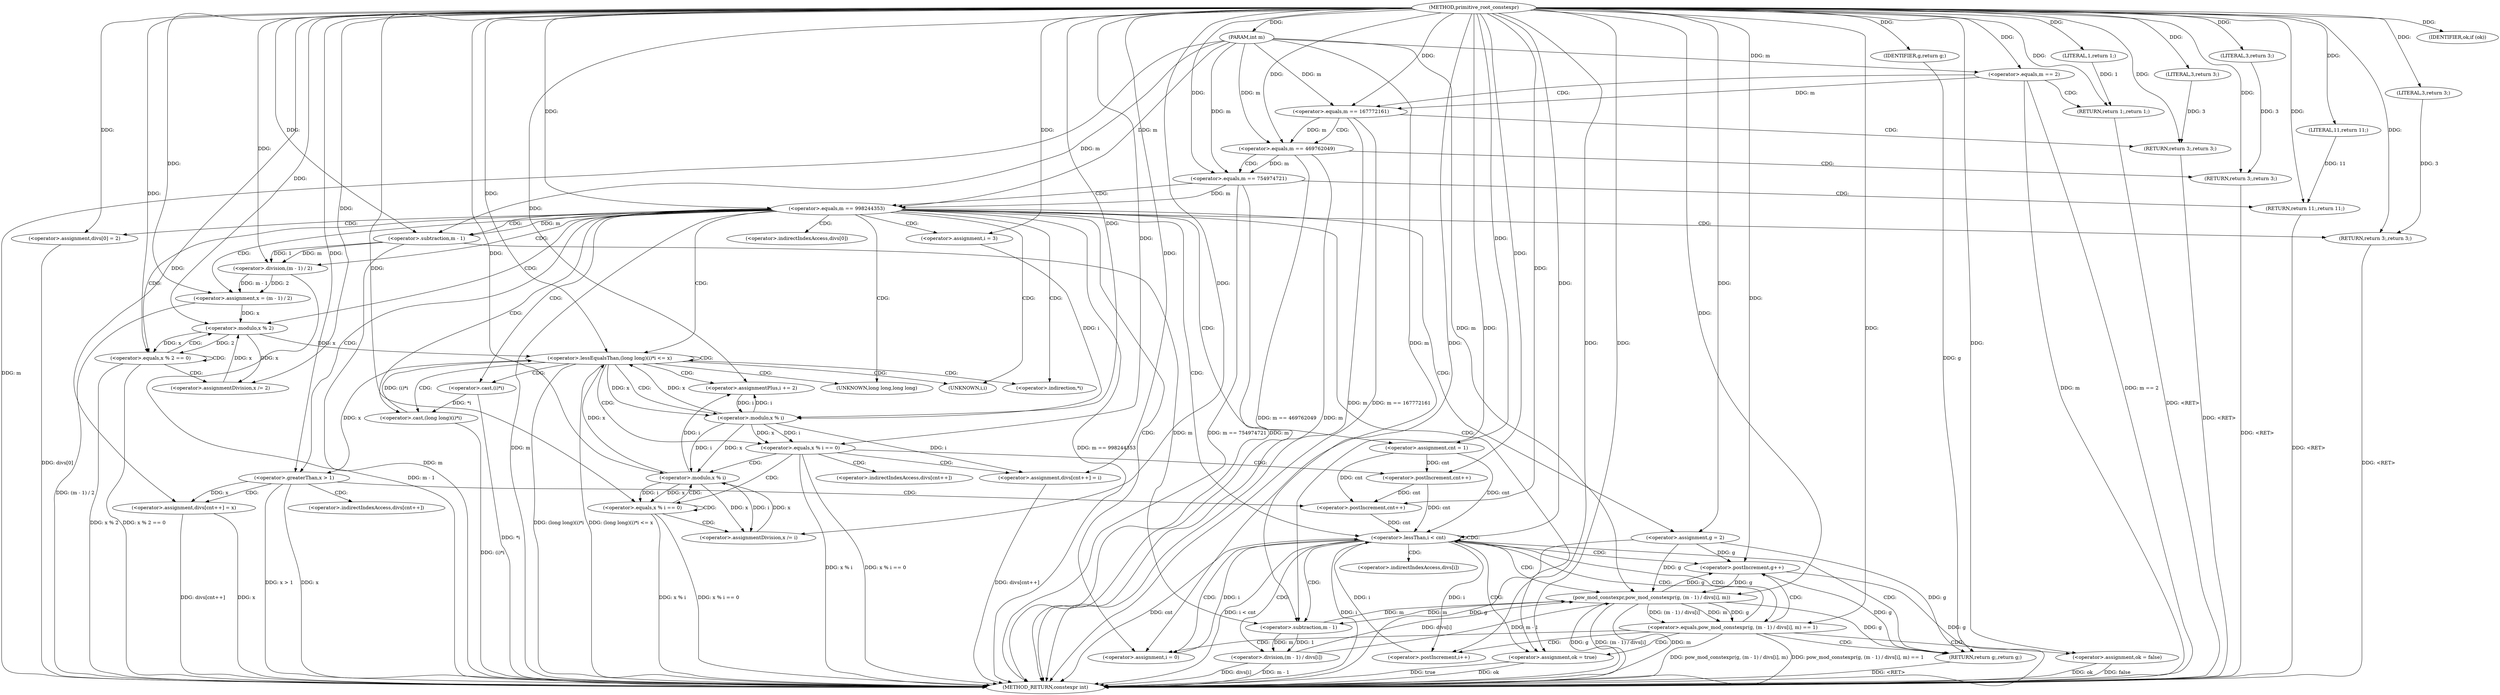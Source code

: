 digraph "primitive_root_constexpr" {  
"1000512" [label = "(METHOD,primitive_root_constexpr)" ]
"1000668" [label = "(METHOD_RETURN,constexpr int)" ]
"1000513" [label = "(PARAM,int m)" ]
"1000546" [label = "(<operator>.assignment,divs[0] = 2)" ]
"1000552" [label = "(<operator>.assignment,cnt = 1)" ]
"1000556" [label = "(<operator>.assignment,x = (m - 1) / 2)" ]
"1000516" [label = "(<operator>.equals,m == 2)" ]
"1000519" [label = "(RETURN,return 1;,return 1;)" ]
"1000522" [label = "(<operator>.equals,m == 167772161)" ]
"1000525" [label = "(RETURN,return 3;,return 3;)" ]
"1000528" [label = "(<operator>.equals,m == 469762049)" ]
"1000531" [label = "(RETURN,return 3;,return 3;)" ]
"1000534" [label = "(<operator>.equals,m == 754974721)" ]
"1000537" [label = "(RETURN,return 11;,return 11;)" ]
"1000540" [label = "(<operator>.equals,m == 998244353)" ]
"1000543" [label = "(RETURN,return 3;,return 3;)" ]
"1000564" [label = "(<operator>.equals,x % 2 == 0)" ]
"1000569" [label = "(<operator>.assignmentDivision,x /= 2)" ]
"1000574" [label = "(<operator>.assignment,i = 3)" ]
"1000577" [label = "(<operator>.lessEqualsThan,(long long)(i)*i <= x)" ]
"1000585" [label = "(<operator>.assignmentPlus,i += 2)" ]
"1000613" [label = "(<operator>.greaterThan,x > 1)" ]
"1000625" [label = "(<operator>.assignment,g = 2)" ]
"1000628" [label = "(<operator>.postIncrement,g++)" ]
"1000520" [label = "(LITERAL,1,return 1;)" ]
"1000526" [label = "(LITERAL,3,return 3;)" ]
"1000532" [label = "(LITERAL,3,return 3;)" ]
"1000538" [label = "(LITERAL,11,return 11;)" ]
"1000544" [label = "(LITERAL,3,return 3;)" ]
"1000558" [label = "(<operator>.division,(m - 1) / 2)" ]
"1000617" [label = "(<operator>.assignment,divs[cnt++] = x)" ]
"1000632" [label = "(<operator>.assignment,ok = true)" ]
"1000559" [label = "(<operator>.subtraction,m - 1)" ]
"1000565" [label = "(<operator>.modulo,x % 2)" ]
"1000578" [label = "(<operator>.cast,(long long)(i)*i)" ]
"1000590" [label = "(<operator>.equals,x % i == 0)" ]
"1000637" [label = "(<operator>.assignment,i = 0)" ]
"1000640" [label = "(<operator>.lessThan,i < cnt)" ]
"1000643" [label = "(<operator>.postIncrement,i++)" ]
"1000665" [label = "(IDENTIFIER,ok,if (ok))" ]
"1000666" [label = "(RETURN,return g;,return g;)" ]
"1000580" [label = "(<operator>.cast,(i)*i)" ]
"1000596" [label = "(<operator>.assignment,divs[cnt++] = i)" ]
"1000667" [label = "(IDENTIFIER,g,return g;)" ]
"1000591" [label = "(<operator>.modulo,x % i)" ]
"1000603" [label = "(<operator>.equals,x % i == 0)" ]
"1000620" [label = "(<operator>.postIncrement,cnt++)" ]
"1000647" [label = "(<operator>.equals,pow_mod_constexpr(g, (m - 1) / divs[i], m) == 1)" ]
"1000609" [label = "(<operator>.assignmentDivision,x /= i)" ]
"1000660" [label = "(<operator>.assignment,ok = false)" ]
"1000599" [label = "(<operator>.postIncrement,cnt++)" ]
"1000604" [label = "(<operator>.modulo,x % i)" ]
"1000648" [label = "(pow_mod_constexpr,pow_mod_constexpr(g, (m - 1) / divs[i], m))" ]
"1000650" [label = "(<operator>.division,(m - 1) / divs[i])" ]
"1000651" [label = "(<operator>.subtraction,m - 1)" ]
"1000547" [label = "(<operator>.indirectIndexAccess,divs[0])" ]
"1000579" [label = "(UNKNOWN,long long,long long)" ]
"1000618" [label = "(<operator>.indirectIndexAccess,divs[cnt++])" ]
"1000581" [label = "(UNKNOWN,i,i)" ]
"1000582" [label = "(<operator>.indirection,*i)" ]
"1000597" [label = "(<operator>.indirectIndexAccess,divs[cnt++])" ]
"1000654" [label = "(<operator>.indirectIndexAccess,divs[i])" ]
  "1000666" -> "1000668"  [ label = "DDG: <RET>"] 
  "1000537" -> "1000668"  [ label = "DDG: <RET>"] 
  "1000513" -> "1000668"  [ label = "DDG: m"] 
  "1000516" -> "1000668"  [ label = "DDG: m"] 
  "1000516" -> "1000668"  [ label = "DDG: m == 2"] 
  "1000522" -> "1000668"  [ label = "DDG: m"] 
  "1000522" -> "1000668"  [ label = "DDG: m == 167772161"] 
  "1000528" -> "1000668"  [ label = "DDG: m"] 
  "1000528" -> "1000668"  [ label = "DDG: m == 469762049"] 
  "1000534" -> "1000668"  [ label = "DDG: m"] 
  "1000534" -> "1000668"  [ label = "DDG: m == 754974721"] 
  "1000540" -> "1000668"  [ label = "DDG: m"] 
  "1000540" -> "1000668"  [ label = "DDG: m == 998244353"] 
  "1000546" -> "1000668"  [ label = "DDG: divs[0]"] 
  "1000559" -> "1000668"  [ label = "DDG: m"] 
  "1000558" -> "1000668"  [ label = "DDG: m - 1"] 
  "1000556" -> "1000668"  [ label = "DDG: (m - 1) / 2"] 
  "1000564" -> "1000668"  [ label = "DDG: x % 2"] 
  "1000564" -> "1000668"  [ label = "DDG: x % 2 == 0"] 
  "1000580" -> "1000668"  [ label = "DDG: *i"] 
  "1000578" -> "1000668"  [ label = "DDG: (i)*i"] 
  "1000577" -> "1000668"  [ label = "DDG: (long long)(i)*i"] 
  "1000577" -> "1000668"  [ label = "DDG: (long long)(i)*i <= x"] 
  "1000613" -> "1000668"  [ label = "DDG: x"] 
  "1000613" -> "1000668"  [ label = "DDG: x > 1"] 
  "1000617" -> "1000668"  [ label = "DDG: divs[cnt++]"] 
  "1000617" -> "1000668"  [ label = "DDG: x"] 
  "1000625" -> "1000668"  [ label = "DDG: g"] 
  "1000632" -> "1000668"  [ label = "DDG: ok"] 
  "1000640" -> "1000668"  [ label = "DDG: i"] 
  "1000640" -> "1000668"  [ label = "DDG: cnt"] 
  "1000640" -> "1000668"  [ label = "DDG: i < cnt"] 
  "1000648" -> "1000668"  [ label = "DDG: g"] 
  "1000650" -> "1000668"  [ label = "DDG: m - 1"] 
  "1000650" -> "1000668"  [ label = "DDG: divs[i]"] 
  "1000648" -> "1000668"  [ label = "DDG: (m - 1) / divs[i]"] 
  "1000648" -> "1000668"  [ label = "DDG: m"] 
  "1000647" -> "1000668"  [ label = "DDG: pow_mod_constexpr(g, (m - 1) / divs[i], m)"] 
  "1000647" -> "1000668"  [ label = "DDG: pow_mod_constexpr(g, (m - 1) / divs[i], m) == 1"] 
  "1000660" -> "1000668"  [ label = "DDG: ok"] 
  "1000628" -> "1000668"  [ label = "DDG: g"] 
  "1000590" -> "1000668"  [ label = "DDG: x % i"] 
  "1000590" -> "1000668"  [ label = "DDG: x % i == 0"] 
  "1000596" -> "1000668"  [ label = "DDG: divs[cnt++]"] 
  "1000603" -> "1000668"  [ label = "DDG: x % i"] 
  "1000603" -> "1000668"  [ label = "DDG: x % i == 0"] 
  "1000525" -> "1000668"  [ label = "DDG: <RET>"] 
  "1000543" -> "1000668"  [ label = "DDG: <RET>"] 
  "1000531" -> "1000668"  [ label = "DDG: <RET>"] 
  "1000519" -> "1000668"  [ label = "DDG: <RET>"] 
  "1000660" -> "1000668"  [ label = "DDG: false"] 
  "1000632" -> "1000668"  [ label = "DDG: true"] 
  "1000512" -> "1000513"  [ label = "DDG: "] 
  "1000512" -> "1000546"  [ label = "DDG: "] 
  "1000512" -> "1000552"  [ label = "DDG: "] 
  "1000558" -> "1000556"  [ label = "DDG: m - 1"] 
  "1000558" -> "1000556"  [ label = "DDG: 2"] 
  "1000520" -> "1000519"  [ label = "DDG: 1"] 
  "1000512" -> "1000519"  [ label = "DDG: "] 
  "1000526" -> "1000525"  [ label = "DDG: 3"] 
  "1000512" -> "1000525"  [ label = "DDG: "] 
  "1000532" -> "1000531"  [ label = "DDG: 3"] 
  "1000512" -> "1000531"  [ label = "DDG: "] 
  "1000538" -> "1000537"  [ label = "DDG: 11"] 
  "1000512" -> "1000537"  [ label = "DDG: "] 
  "1000544" -> "1000543"  [ label = "DDG: 3"] 
  "1000512" -> "1000543"  [ label = "DDG: "] 
  "1000512" -> "1000556"  [ label = "DDG: "] 
  "1000512" -> "1000569"  [ label = "DDG: "] 
  "1000512" -> "1000574"  [ label = "DDG: "] 
  "1000512" -> "1000585"  [ label = "DDG: "] 
  "1000512" -> "1000625"  [ label = "DDG: "] 
  "1000513" -> "1000516"  [ label = "DDG: m"] 
  "1000512" -> "1000516"  [ label = "DDG: "] 
  "1000512" -> "1000520"  [ label = "DDG: "] 
  "1000516" -> "1000522"  [ label = "DDG: m"] 
  "1000513" -> "1000522"  [ label = "DDG: m"] 
  "1000512" -> "1000522"  [ label = "DDG: "] 
  "1000512" -> "1000526"  [ label = "DDG: "] 
  "1000522" -> "1000528"  [ label = "DDG: m"] 
  "1000513" -> "1000528"  [ label = "DDG: m"] 
  "1000512" -> "1000528"  [ label = "DDG: "] 
  "1000512" -> "1000532"  [ label = "DDG: "] 
  "1000528" -> "1000534"  [ label = "DDG: m"] 
  "1000513" -> "1000534"  [ label = "DDG: m"] 
  "1000512" -> "1000534"  [ label = "DDG: "] 
  "1000512" -> "1000538"  [ label = "DDG: "] 
  "1000534" -> "1000540"  [ label = "DDG: m"] 
  "1000513" -> "1000540"  [ label = "DDG: m"] 
  "1000512" -> "1000540"  [ label = "DDG: "] 
  "1000512" -> "1000544"  [ label = "DDG: "] 
  "1000559" -> "1000558"  [ label = "DDG: m"] 
  "1000559" -> "1000558"  [ label = "DDG: 1"] 
  "1000512" -> "1000558"  [ label = "DDG: "] 
  "1000565" -> "1000564"  [ label = "DDG: x"] 
  "1000565" -> "1000564"  [ label = "DDG: 2"] 
  "1000512" -> "1000564"  [ label = "DDG: "] 
  "1000565" -> "1000569"  [ label = "DDG: x"] 
  "1000578" -> "1000577"  [ label = "DDG: (i)*i"] 
  "1000565" -> "1000577"  [ label = "DDG: x"] 
  "1000591" -> "1000577"  [ label = "DDG: x"] 
  "1000604" -> "1000577"  [ label = "DDG: x"] 
  "1000512" -> "1000577"  [ label = "DDG: "] 
  "1000591" -> "1000585"  [ label = "DDG: i"] 
  "1000604" -> "1000585"  [ label = "DDG: i"] 
  "1000577" -> "1000613"  [ label = "DDG: x"] 
  "1000512" -> "1000613"  [ label = "DDG: "] 
  "1000613" -> "1000617"  [ label = "DDG: x"] 
  "1000512" -> "1000617"  [ label = "DDG: "] 
  "1000625" -> "1000628"  [ label = "DDG: g"] 
  "1000648" -> "1000628"  [ label = "DDG: g"] 
  "1000512" -> "1000628"  [ label = "DDG: "] 
  "1000512" -> "1000632"  [ label = "DDG: "] 
  "1000540" -> "1000559"  [ label = "DDG: m"] 
  "1000513" -> "1000559"  [ label = "DDG: m"] 
  "1000512" -> "1000559"  [ label = "DDG: "] 
  "1000556" -> "1000565"  [ label = "DDG: x"] 
  "1000569" -> "1000565"  [ label = "DDG: x"] 
  "1000512" -> "1000565"  [ label = "DDG: "] 
  "1000580" -> "1000578"  [ label = "DDG: *i"] 
  "1000512" -> "1000637"  [ label = "DDG: "] 
  "1000512" -> "1000665"  [ label = "DDG: "] 
  "1000667" -> "1000666"  [ label = "DDG: g"] 
  "1000625" -> "1000666"  [ label = "DDG: g"] 
  "1000648" -> "1000666"  [ label = "DDG: g"] 
  "1000628" -> "1000666"  [ label = "DDG: g"] 
  "1000591" -> "1000590"  [ label = "DDG: i"] 
  "1000591" -> "1000590"  [ label = "DDG: x"] 
  "1000512" -> "1000590"  [ label = "DDG: "] 
  "1000591" -> "1000596"  [ label = "DDG: i"] 
  "1000512" -> "1000596"  [ label = "DDG: "] 
  "1000637" -> "1000640"  [ label = "DDG: i"] 
  "1000643" -> "1000640"  [ label = "DDG: i"] 
  "1000512" -> "1000640"  [ label = "DDG: "] 
  "1000552" -> "1000640"  [ label = "DDG: cnt"] 
  "1000620" -> "1000640"  [ label = "DDG: cnt"] 
  "1000599" -> "1000640"  [ label = "DDG: cnt"] 
  "1000640" -> "1000643"  [ label = "DDG: i"] 
  "1000512" -> "1000643"  [ label = "DDG: "] 
  "1000512" -> "1000667"  [ label = "DDG: "] 
  "1000577" -> "1000591"  [ label = "DDG: x"] 
  "1000512" -> "1000591"  [ label = "DDG: "] 
  "1000574" -> "1000591"  [ label = "DDG: i"] 
  "1000585" -> "1000591"  [ label = "DDG: i"] 
  "1000552" -> "1000620"  [ label = "DDG: cnt"] 
  "1000599" -> "1000620"  [ label = "DDG: cnt"] 
  "1000512" -> "1000620"  [ label = "DDG: "] 
  "1000604" -> "1000603"  [ label = "DDG: x"] 
  "1000604" -> "1000603"  [ label = "DDG: i"] 
  "1000512" -> "1000603"  [ label = "DDG: "] 
  "1000604" -> "1000609"  [ label = "DDG: i"] 
  "1000512" -> "1000609"  [ label = "DDG: "] 
  "1000648" -> "1000647"  [ label = "DDG: (m - 1) / divs[i]"] 
  "1000648" -> "1000647"  [ label = "DDG: m"] 
  "1000648" -> "1000647"  [ label = "DDG: g"] 
  "1000512" -> "1000647"  [ label = "DDG: "] 
  "1000512" -> "1000660"  [ label = "DDG: "] 
  "1000552" -> "1000599"  [ label = "DDG: cnt"] 
  "1000512" -> "1000599"  [ label = "DDG: "] 
  "1000591" -> "1000604"  [ label = "DDG: x"] 
  "1000609" -> "1000604"  [ label = "DDG: x"] 
  "1000512" -> "1000604"  [ label = "DDG: "] 
  "1000591" -> "1000604"  [ label = "DDG: i"] 
  "1000604" -> "1000609"  [ label = "DDG: x"] 
  "1000625" -> "1000648"  [ label = "DDG: g"] 
  "1000628" -> "1000648"  [ label = "DDG: g"] 
  "1000512" -> "1000648"  [ label = "DDG: "] 
  "1000650" -> "1000648"  [ label = "DDG: divs[i]"] 
  "1000650" -> "1000648"  [ label = "DDG: m - 1"] 
  "1000651" -> "1000648"  [ label = "DDG: m"] 
  "1000513" -> "1000648"  [ label = "DDG: m"] 
  "1000651" -> "1000650"  [ label = "DDG: m"] 
  "1000651" -> "1000650"  [ label = "DDG: 1"] 
  "1000559" -> "1000651"  [ label = "DDG: m"] 
  "1000648" -> "1000651"  [ label = "DDG: m"] 
  "1000513" -> "1000651"  [ label = "DDG: m"] 
  "1000512" -> "1000651"  [ label = "DDG: "] 
  "1000516" -> "1000522"  [ label = "CDG: "] 
  "1000516" -> "1000519"  [ label = "CDG: "] 
  "1000522" -> "1000525"  [ label = "CDG: "] 
  "1000522" -> "1000528"  [ label = "CDG: "] 
  "1000528" -> "1000531"  [ label = "CDG: "] 
  "1000528" -> "1000534"  [ label = "CDG: "] 
  "1000534" -> "1000537"  [ label = "CDG: "] 
  "1000534" -> "1000540"  [ label = "CDG: "] 
  "1000540" -> "1000577"  [ label = "CDG: "] 
  "1000540" -> "1000580"  [ label = "CDG: "] 
  "1000540" -> "1000543"  [ label = "CDG: "] 
  "1000540" -> "1000637"  [ label = "CDG: "] 
  "1000540" -> "1000582"  [ label = "CDG: "] 
  "1000540" -> "1000552"  [ label = "CDG: "] 
  "1000540" -> "1000556"  [ label = "CDG: "] 
  "1000540" -> "1000558"  [ label = "CDG: "] 
  "1000540" -> "1000559"  [ label = "CDG: "] 
  "1000540" -> "1000574"  [ label = "CDG: "] 
  "1000540" -> "1000632"  [ label = "CDG: "] 
  "1000540" -> "1000579"  [ label = "CDG: "] 
  "1000540" -> "1000547"  [ label = "CDG: "] 
  "1000540" -> "1000564"  [ label = "CDG: "] 
  "1000540" -> "1000625"  [ label = "CDG: "] 
  "1000540" -> "1000640"  [ label = "CDG: "] 
  "1000540" -> "1000546"  [ label = "CDG: "] 
  "1000540" -> "1000565"  [ label = "CDG: "] 
  "1000540" -> "1000613"  [ label = "CDG: "] 
  "1000540" -> "1000578"  [ label = "CDG: "] 
  "1000540" -> "1000581"  [ label = "CDG: "] 
  "1000564" -> "1000564"  [ label = "CDG: "] 
  "1000564" -> "1000565"  [ label = "CDG: "] 
  "1000564" -> "1000569"  [ label = "CDG: "] 
  "1000577" -> "1000577"  [ label = "CDG: "] 
  "1000577" -> "1000580"  [ label = "CDG: "] 
  "1000577" -> "1000582"  [ label = "CDG: "] 
  "1000577" -> "1000585"  [ label = "CDG: "] 
  "1000577" -> "1000579"  [ label = "CDG: "] 
  "1000577" -> "1000590"  [ label = "CDG: "] 
  "1000577" -> "1000578"  [ label = "CDG: "] 
  "1000577" -> "1000581"  [ label = "CDG: "] 
  "1000577" -> "1000591"  [ label = "CDG: "] 
  "1000613" -> "1000618"  [ label = "CDG: "] 
  "1000613" -> "1000620"  [ label = "CDG: "] 
  "1000613" -> "1000617"  [ label = "CDG: "] 
  "1000590" -> "1000597"  [ label = "CDG: "] 
  "1000590" -> "1000596"  [ label = "CDG: "] 
  "1000590" -> "1000599"  [ label = "CDG: "] 
  "1000590" -> "1000603"  [ label = "CDG: "] 
  "1000590" -> "1000604"  [ label = "CDG: "] 
  "1000640" -> "1000654"  [ label = "CDG: "] 
  "1000640" -> "1000650"  [ label = "CDG: "] 
  "1000640" -> "1000647"  [ label = "CDG: "] 
  "1000640" -> "1000648"  [ label = "CDG: "] 
  "1000640" -> "1000651"  [ label = "CDG: "] 
  "1000640" -> "1000637"  [ label = "CDG: "] 
  "1000640" -> "1000666"  [ label = "CDG: "] 
  "1000640" -> "1000632"  [ label = "CDG: "] 
  "1000640" -> "1000640"  [ label = "CDG: "] 
  "1000640" -> "1000628"  [ label = "CDG: "] 
  "1000603" -> "1000609"  [ label = "CDG: "] 
  "1000603" -> "1000603"  [ label = "CDG: "] 
  "1000603" -> "1000604"  [ label = "CDG: "] 
  "1000647" -> "1000660"  [ label = "CDG: "] 
  "1000647" -> "1000640"  [ label = "CDG: "] 
  "1000647" -> "1000643"  [ label = "CDG: "] 
  "1000647" -> "1000637"  [ label = "CDG: "] 
  "1000647" -> "1000666"  [ label = "CDG: "] 
  "1000647" -> "1000632"  [ label = "CDG: "] 
  "1000647" -> "1000628"  [ label = "CDG: "] 
}
